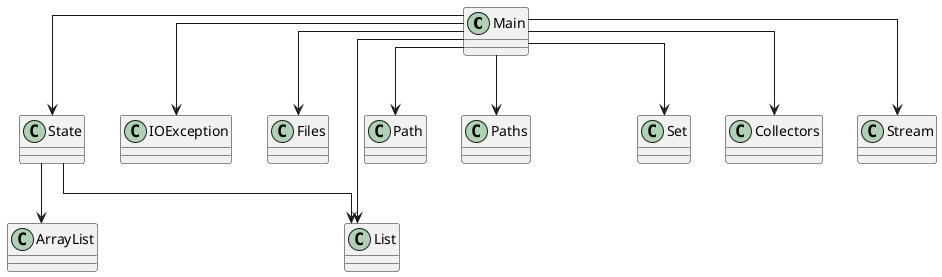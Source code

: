 @startuml
skinparam linetype ortho
class Main
Main --> State
Main --> IOException
Main --> Files
Main --> Path
Main --> Paths
Main --> List
Main --> Set
Main --> Collectors
Main --> Stream
class State
State --> ArrayList
State --> List
@enduml
